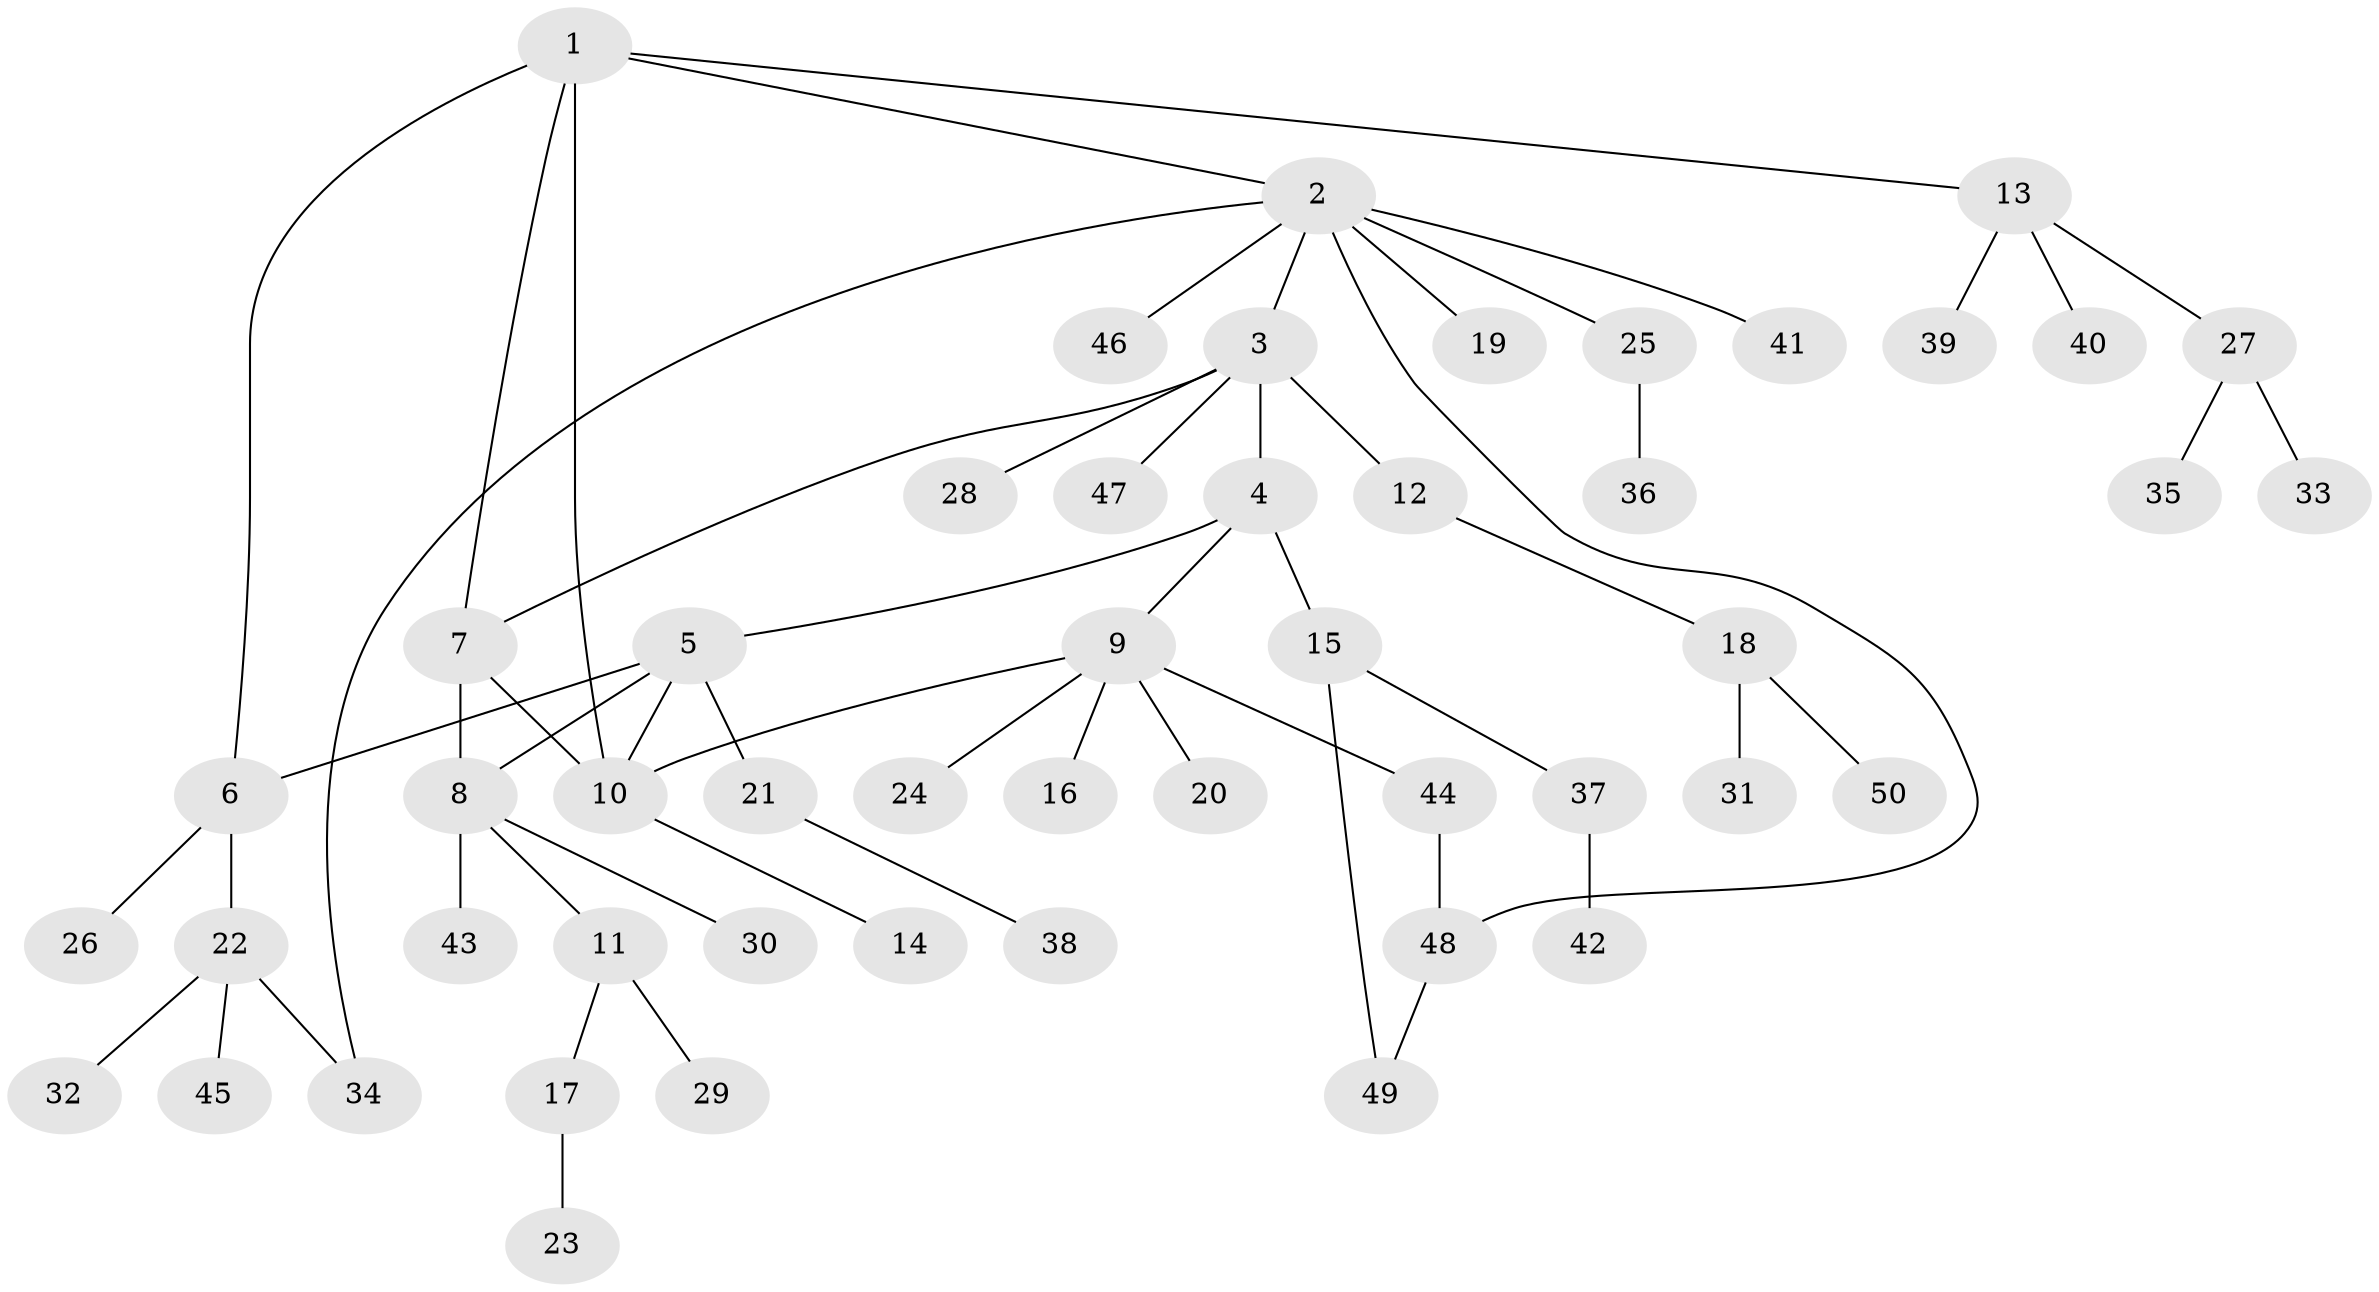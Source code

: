 // Generated by graph-tools (version 1.1) at 2025/02/03/09/25 03:02:34]
// undirected, 50 vertices, 58 edges
graph export_dot {
graph [start="1"]
  node [color=gray90,style=filled];
  1;
  2;
  3;
  4;
  5;
  6;
  7;
  8;
  9;
  10;
  11;
  12;
  13;
  14;
  15;
  16;
  17;
  18;
  19;
  20;
  21;
  22;
  23;
  24;
  25;
  26;
  27;
  28;
  29;
  30;
  31;
  32;
  33;
  34;
  35;
  36;
  37;
  38;
  39;
  40;
  41;
  42;
  43;
  44;
  45;
  46;
  47;
  48;
  49;
  50;
  1 -- 2;
  1 -- 6;
  1 -- 7;
  1 -- 10;
  1 -- 13;
  2 -- 3;
  2 -- 19;
  2 -- 25;
  2 -- 34;
  2 -- 41;
  2 -- 46;
  2 -- 48;
  3 -- 4;
  3 -- 7;
  3 -- 12;
  3 -- 28;
  3 -- 47;
  4 -- 5;
  4 -- 9;
  4 -- 15;
  5 -- 6;
  5 -- 8;
  5 -- 10;
  5 -- 21;
  6 -- 22;
  6 -- 26;
  7 -- 8;
  7 -- 10;
  8 -- 11;
  8 -- 30;
  8 -- 43;
  9 -- 10;
  9 -- 16;
  9 -- 20;
  9 -- 24;
  9 -- 44;
  10 -- 14;
  11 -- 17;
  11 -- 29;
  12 -- 18;
  13 -- 27;
  13 -- 39;
  13 -- 40;
  15 -- 37;
  15 -- 49;
  17 -- 23;
  18 -- 31;
  18 -- 50;
  21 -- 38;
  22 -- 32;
  22 -- 34;
  22 -- 45;
  25 -- 36;
  27 -- 33;
  27 -- 35;
  37 -- 42;
  44 -- 48;
  48 -- 49;
}
